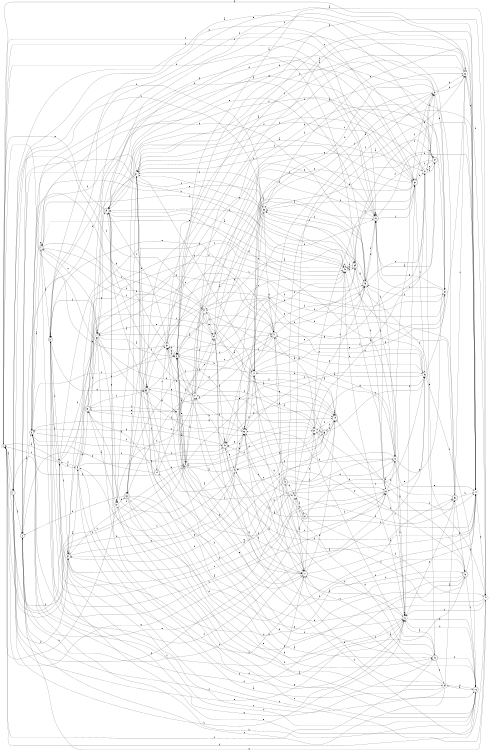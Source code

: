 digraph n47_10 {
__start0 [label="" shape="none"];

rankdir=LR;
size="8,5";

s0 [style="filled", color="black", fillcolor="white" shape="circle", label="0"];
s1 [style="rounded,filled", color="black", fillcolor="white" shape="doublecircle", label="1"];
s2 [style="rounded,filled", color="black", fillcolor="white" shape="doublecircle", label="2"];
s3 [style="rounded,filled", color="black", fillcolor="white" shape="doublecircle", label="3"];
s4 [style="rounded,filled", color="black", fillcolor="white" shape="doublecircle", label="4"];
s5 [style="rounded,filled", color="black", fillcolor="white" shape="doublecircle", label="5"];
s6 [style="filled", color="black", fillcolor="white" shape="circle", label="6"];
s7 [style="filled", color="black", fillcolor="white" shape="circle", label="7"];
s8 [style="filled", color="black", fillcolor="white" shape="circle", label="8"];
s9 [style="filled", color="black", fillcolor="white" shape="circle", label="9"];
s10 [style="filled", color="black", fillcolor="white" shape="circle", label="10"];
s11 [style="filled", color="black", fillcolor="white" shape="circle", label="11"];
s12 [style="filled", color="black", fillcolor="white" shape="circle", label="12"];
s13 [style="filled", color="black", fillcolor="white" shape="circle", label="13"];
s14 [style="rounded,filled", color="black", fillcolor="white" shape="doublecircle", label="14"];
s15 [style="rounded,filled", color="black", fillcolor="white" shape="doublecircle", label="15"];
s16 [style="rounded,filled", color="black", fillcolor="white" shape="doublecircle", label="16"];
s17 [style="rounded,filled", color="black", fillcolor="white" shape="doublecircle", label="17"];
s18 [style="rounded,filled", color="black", fillcolor="white" shape="doublecircle", label="18"];
s19 [style="rounded,filled", color="black", fillcolor="white" shape="doublecircle", label="19"];
s20 [style="filled", color="black", fillcolor="white" shape="circle", label="20"];
s21 [style="filled", color="black", fillcolor="white" shape="circle", label="21"];
s22 [style="rounded,filled", color="black", fillcolor="white" shape="doublecircle", label="22"];
s23 [style="rounded,filled", color="black", fillcolor="white" shape="doublecircle", label="23"];
s24 [style="rounded,filled", color="black", fillcolor="white" shape="doublecircle", label="24"];
s25 [style="filled", color="black", fillcolor="white" shape="circle", label="25"];
s26 [style="filled", color="black", fillcolor="white" shape="circle", label="26"];
s27 [style="filled", color="black", fillcolor="white" shape="circle", label="27"];
s28 [style="filled", color="black", fillcolor="white" shape="circle", label="28"];
s29 [style="rounded,filled", color="black", fillcolor="white" shape="doublecircle", label="29"];
s30 [style="rounded,filled", color="black", fillcolor="white" shape="doublecircle", label="30"];
s31 [style="filled", color="black", fillcolor="white" shape="circle", label="31"];
s32 [style="filled", color="black", fillcolor="white" shape="circle", label="32"];
s33 [style="rounded,filled", color="black", fillcolor="white" shape="doublecircle", label="33"];
s34 [style="filled", color="black", fillcolor="white" shape="circle", label="34"];
s35 [style="rounded,filled", color="black", fillcolor="white" shape="doublecircle", label="35"];
s36 [style="rounded,filled", color="black", fillcolor="white" shape="doublecircle", label="36"];
s37 [style="filled", color="black", fillcolor="white" shape="circle", label="37"];
s38 [style="filled", color="black", fillcolor="white" shape="circle", label="38"];
s39 [style="rounded,filled", color="black", fillcolor="white" shape="doublecircle", label="39"];
s40 [style="filled", color="black", fillcolor="white" shape="circle", label="40"];
s41 [style="filled", color="black", fillcolor="white" shape="circle", label="41"];
s42 [style="rounded,filled", color="black", fillcolor="white" shape="doublecircle", label="42"];
s43 [style="rounded,filled", color="black", fillcolor="white" shape="doublecircle", label="43"];
s44 [style="filled", color="black", fillcolor="white" shape="circle", label="44"];
s45 [style="filled", color="black", fillcolor="white" shape="circle", label="45"];
s46 [style="filled", color="black", fillcolor="white" shape="circle", label="46"];
s47 [style="rounded,filled", color="black", fillcolor="white" shape="doublecircle", label="47"];
s48 [style="rounded,filled", color="black", fillcolor="white" shape="doublecircle", label="48"];
s49 [style="filled", color="black", fillcolor="white" shape="circle", label="49"];
s50 [style="rounded,filled", color="black", fillcolor="white" shape="doublecircle", label="50"];
s51 [style="filled", color="black", fillcolor="white" shape="circle", label="51"];
s52 [style="rounded,filled", color="black", fillcolor="white" shape="doublecircle", label="52"];
s53 [style="rounded,filled", color="black", fillcolor="white" shape="doublecircle", label="53"];
s54 [style="filled", color="black", fillcolor="white" shape="circle", label="54"];
s55 [style="rounded,filled", color="black", fillcolor="white" shape="doublecircle", label="55"];
s56 [style="filled", color="black", fillcolor="white" shape="circle", label="56"];
s57 [style="filled", color="black", fillcolor="white" shape="circle", label="57"];
s0 -> s1 [label="a"];
s0 -> s23 [label="b"];
s0 -> s23 [label="c"];
s0 -> s39 [label="d"];
s0 -> s19 [label="e"];
s0 -> s9 [label="f"];
s0 -> s10 [label="g"];
s1 -> s2 [label="a"];
s1 -> s13 [label="b"];
s1 -> s9 [label="c"];
s1 -> s54 [label="d"];
s1 -> s30 [label="e"];
s1 -> s36 [label="f"];
s1 -> s49 [label="g"];
s2 -> s3 [label="a"];
s2 -> s40 [label="b"];
s2 -> s25 [label="c"];
s2 -> s13 [label="d"];
s2 -> s51 [label="e"];
s2 -> s40 [label="f"];
s2 -> s41 [label="g"];
s3 -> s4 [label="a"];
s3 -> s42 [label="b"];
s3 -> s8 [label="c"];
s3 -> s38 [label="d"];
s3 -> s39 [label="e"];
s3 -> s20 [label="f"];
s3 -> s23 [label="g"];
s4 -> s5 [label="a"];
s4 -> s38 [label="b"];
s4 -> s44 [label="c"];
s4 -> s37 [label="d"];
s4 -> s4 [label="e"];
s4 -> s24 [label="f"];
s4 -> s43 [label="g"];
s5 -> s5 [label="a"];
s5 -> s6 [label="b"];
s5 -> s12 [label="c"];
s5 -> s6 [label="d"];
s5 -> s47 [label="e"];
s5 -> s7 [label="f"];
s5 -> s55 [label="g"];
s6 -> s0 [label="a"];
s6 -> s7 [label="b"];
s6 -> s0 [label="c"];
s6 -> s40 [label="d"];
s6 -> s51 [label="e"];
s6 -> s54 [label="f"];
s6 -> s46 [label="g"];
s7 -> s8 [label="a"];
s7 -> s13 [label="b"];
s7 -> s4 [label="c"];
s7 -> s7 [label="d"];
s7 -> s13 [label="e"];
s7 -> s26 [label="f"];
s7 -> s29 [label="g"];
s8 -> s9 [label="a"];
s8 -> s51 [label="b"];
s8 -> s47 [label="c"];
s8 -> s18 [label="d"];
s8 -> s26 [label="e"];
s8 -> s35 [label="f"];
s8 -> s51 [label="g"];
s9 -> s10 [label="a"];
s9 -> s54 [label="b"];
s9 -> s25 [label="c"];
s9 -> s17 [label="d"];
s9 -> s8 [label="e"];
s9 -> s27 [label="f"];
s9 -> s51 [label="g"];
s10 -> s11 [label="a"];
s10 -> s48 [label="b"];
s10 -> s8 [label="c"];
s10 -> s6 [label="d"];
s10 -> s36 [label="e"];
s10 -> s39 [label="f"];
s10 -> s41 [label="g"];
s11 -> s12 [label="a"];
s11 -> s8 [label="b"];
s11 -> s36 [label="c"];
s11 -> s20 [label="d"];
s11 -> s32 [label="e"];
s11 -> s17 [label="f"];
s11 -> s35 [label="g"];
s12 -> s13 [label="a"];
s12 -> s43 [label="b"];
s12 -> s37 [label="c"];
s12 -> s26 [label="d"];
s12 -> s10 [label="e"];
s12 -> s31 [label="f"];
s12 -> s32 [label="g"];
s13 -> s11 [label="a"];
s13 -> s14 [label="b"];
s13 -> s40 [label="c"];
s13 -> s16 [label="d"];
s13 -> s13 [label="e"];
s13 -> s30 [label="f"];
s13 -> s16 [label="g"];
s14 -> s15 [label="a"];
s14 -> s1 [label="b"];
s14 -> s51 [label="c"];
s14 -> s9 [label="d"];
s14 -> s3 [label="e"];
s14 -> s24 [label="f"];
s14 -> s52 [label="g"];
s15 -> s13 [label="a"];
s15 -> s16 [label="b"];
s15 -> s0 [label="c"];
s15 -> s20 [label="d"];
s15 -> s34 [label="e"];
s15 -> s8 [label="f"];
s15 -> s49 [label="g"];
s16 -> s17 [label="a"];
s16 -> s3 [label="b"];
s16 -> s2 [label="c"];
s16 -> s6 [label="d"];
s16 -> s6 [label="e"];
s16 -> s34 [label="f"];
s16 -> s57 [label="g"];
s17 -> s10 [label="a"];
s17 -> s18 [label="b"];
s17 -> s20 [label="c"];
s17 -> s19 [label="d"];
s17 -> s8 [label="e"];
s17 -> s3 [label="f"];
s17 -> s26 [label="g"];
s18 -> s19 [label="a"];
s18 -> s10 [label="b"];
s18 -> s24 [label="c"];
s18 -> s3 [label="d"];
s18 -> s1 [label="e"];
s18 -> s16 [label="f"];
s18 -> s29 [label="g"];
s19 -> s19 [label="a"];
s19 -> s20 [label="b"];
s19 -> s40 [label="c"];
s19 -> s42 [label="d"];
s19 -> s11 [label="e"];
s19 -> s53 [label="f"];
s19 -> s45 [label="g"];
s20 -> s21 [label="a"];
s20 -> s18 [label="b"];
s20 -> s3 [label="c"];
s20 -> s53 [label="d"];
s20 -> s9 [label="e"];
s20 -> s27 [label="f"];
s20 -> s30 [label="g"];
s21 -> s22 [label="a"];
s21 -> s31 [label="b"];
s21 -> s31 [label="c"];
s21 -> s37 [label="d"];
s21 -> s15 [label="e"];
s21 -> s5 [label="f"];
s21 -> s42 [label="g"];
s22 -> s23 [label="a"];
s22 -> s5 [label="b"];
s22 -> s30 [label="c"];
s22 -> s39 [label="d"];
s22 -> s21 [label="e"];
s22 -> s29 [label="f"];
s22 -> s29 [label="g"];
s23 -> s24 [label="a"];
s23 -> s9 [label="b"];
s23 -> s37 [label="c"];
s23 -> s38 [label="d"];
s23 -> s10 [label="e"];
s23 -> s30 [label="f"];
s23 -> s23 [label="g"];
s24 -> s11 [label="a"];
s24 -> s17 [label="b"];
s24 -> s25 [label="c"];
s24 -> s42 [label="d"];
s24 -> s7 [label="e"];
s24 -> s4 [label="f"];
s24 -> s22 [label="g"];
s25 -> s26 [label="a"];
s25 -> s47 [label="b"];
s25 -> s7 [label="c"];
s25 -> s28 [label="d"];
s25 -> s38 [label="e"];
s25 -> s16 [label="f"];
s25 -> s55 [label="g"];
s26 -> s17 [label="a"];
s26 -> s27 [label="b"];
s26 -> s26 [label="c"];
s26 -> s43 [label="d"];
s26 -> s43 [label="e"];
s26 -> s11 [label="f"];
s26 -> s42 [label="g"];
s27 -> s28 [label="a"];
s27 -> s44 [label="b"];
s27 -> s24 [label="c"];
s27 -> s57 [label="d"];
s27 -> s55 [label="e"];
s27 -> s8 [label="f"];
s27 -> s17 [label="g"];
s28 -> s8 [label="a"];
s28 -> s28 [label="b"];
s28 -> s29 [label="c"];
s28 -> s41 [label="d"];
s28 -> s5 [label="e"];
s28 -> s55 [label="f"];
s28 -> s10 [label="g"];
s29 -> s30 [label="a"];
s29 -> s35 [label="b"];
s29 -> s51 [label="c"];
s29 -> s12 [label="d"];
s29 -> s0 [label="e"];
s29 -> s27 [label="f"];
s29 -> s57 [label="g"];
s30 -> s7 [label="a"];
s30 -> s21 [label="b"];
s30 -> s25 [label="c"];
s30 -> s31 [label="d"];
s30 -> s24 [label="e"];
s30 -> s37 [label="f"];
s30 -> s27 [label="g"];
s31 -> s29 [label="a"];
s31 -> s28 [label="b"];
s31 -> s11 [label="c"];
s31 -> s11 [label="d"];
s31 -> s32 [label="e"];
s31 -> s37 [label="f"];
s31 -> s28 [label="g"];
s32 -> s1 [label="a"];
s32 -> s33 [label="b"];
s32 -> s23 [label="c"];
s32 -> s43 [label="d"];
s32 -> s33 [label="e"];
s32 -> s47 [label="f"];
s32 -> s23 [label="g"];
s33 -> s16 [label="a"];
s33 -> s34 [label="b"];
s33 -> s37 [label="c"];
s33 -> s2 [label="d"];
s33 -> s13 [label="e"];
s33 -> s17 [label="f"];
s33 -> s18 [label="g"];
s34 -> s35 [label="a"];
s34 -> s16 [label="b"];
s34 -> s54 [label="c"];
s34 -> s0 [label="d"];
s34 -> s26 [label="e"];
s34 -> s17 [label="f"];
s34 -> s5 [label="g"];
s35 -> s20 [label="a"];
s35 -> s10 [label="b"];
s35 -> s28 [label="c"];
s35 -> s8 [label="d"];
s35 -> s13 [label="e"];
s35 -> s36 [label="f"];
s35 -> s18 [label="g"];
s36 -> s8 [label="a"];
s36 -> s2 [label="b"];
s36 -> s37 [label="c"];
s36 -> s44 [label="d"];
s36 -> s22 [label="e"];
s36 -> s30 [label="f"];
s36 -> s47 [label="g"];
s37 -> s21 [label="a"];
s37 -> s38 [label="b"];
s37 -> s28 [label="c"];
s37 -> s5 [label="d"];
s37 -> s55 [label="e"];
s37 -> s11 [label="f"];
s37 -> s15 [label="g"];
s38 -> s5 [label="a"];
s38 -> s39 [label="b"];
s38 -> s5 [label="c"];
s38 -> s13 [label="d"];
s38 -> s12 [label="e"];
s38 -> s10 [label="f"];
s38 -> s40 [label="g"];
s39 -> s40 [label="a"];
s39 -> s29 [label="b"];
s39 -> s36 [label="c"];
s39 -> s41 [label="d"];
s39 -> s40 [label="e"];
s39 -> s54 [label="f"];
s39 -> s43 [label="g"];
s40 -> s29 [label="a"];
s40 -> s39 [label="b"];
s40 -> s37 [label="c"];
s40 -> s40 [label="d"];
s40 -> s4 [label="e"];
s40 -> s26 [label="f"];
s40 -> s4 [label="g"];
s41 -> s8 [label="a"];
s41 -> s42 [label="b"];
s41 -> s46 [label="c"];
s41 -> s13 [label="d"];
s41 -> s55 [label="e"];
s41 -> s47 [label="f"];
s41 -> s8 [label="g"];
s42 -> s42 [label="a"];
s42 -> s27 [label="b"];
s42 -> s38 [label="c"];
s42 -> s43 [label="d"];
s42 -> s45 [label="e"];
s42 -> s2 [label="f"];
s42 -> s3 [label="g"];
s43 -> s44 [label="a"];
s43 -> s36 [label="b"];
s43 -> s21 [label="c"];
s43 -> s23 [label="d"];
s43 -> s23 [label="e"];
s43 -> s3 [label="f"];
s43 -> s13 [label="g"];
s44 -> s8 [label="a"];
s44 -> s23 [label="b"];
s44 -> s12 [label="c"];
s44 -> s1 [label="d"];
s44 -> s24 [label="e"];
s44 -> s19 [label="f"];
s44 -> s3 [label="g"];
s45 -> s9 [label="a"];
s45 -> s23 [label="b"];
s45 -> s0 [label="c"];
s45 -> s17 [label="d"];
s45 -> s26 [label="e"];
s45 -> s46 [label="f"];
s45 -> s26 [label="g"];
s46 -> s15 [label="a"];
s46 -> s13 [label="b"];
s46 -> s47 [label="c"];
s46 -> s47 [label="d"];
s46 -> s42 [label="e"];
s46 -> s6 [label="f"];
s46 -> s52 [label="g"];
s47 -> s20 [label="a"];
s47 -> s31 [label="b"];
s47 -> s7 [label="c"];
s47 -> s33 [label="d"];
s47 -> s48 [label="e"];
s47 -> s39 [label="f"];
s47 -> s33 [label="g"];
s48 -> s28 [label="a"];
s48 -> s49 [label="b"];
s48 -> s51 [label="c"];
s48 -> s13 [label="d"];
s48 -> s12 [label="e"];
s48 -> s19 [label="f"];
s48 -> s0 [label="g"];
s49 -> s17 [label="a"];
s49 -> s50 [label="b"];
s49 -> s42 [label="c"];
s49 -> s35 [label="d"];
s49 -> s43 [label="e"];
s49 -> s31 [label="f"];
s49 -> s25 [label="g"];
s50 -> s45 [label="a"];
s50 -> s38 [label="b"];
s50 -> s49 [label="c"];
s50 -> s12 [label="d"];
s50 -> s2 [label="e"];
s50 -> s41 [label="f"];
s50 -> s26 [label="g"];
s51 -> s43 [label="a"];
s51 -> s32 [label="b"];
s51 -> s47 [label="c"];
s51 -> s8 [label="d"];
s51 -> s29 [label="e"];
s51 -> s10 [label="f"];
s51 -> s32 [label="g"];
s52 -> s53 [label="a"];
s52 -> s7 [label="b"];
s52 -> s40 [label="c"];
s52 -> s30 [label="d"];
s52 -> s23 [label="e"];
s52 -> s55 [label="f"];
s52 -> s19 [label="g"];
s53 -> s44 [label="a"];
s53 -> s19 [label="b"];
s53 -> s25 [label="c"];
s53 -> s54 [label="d"];
s53 -> s45 [label="e"];
s53 -> s51 [label="f"];
s53 -> s54 [label="g"];
s54 -> s46 [label="a"];
s54 -> s22 [label="b"];
s54 -> s45 [label="c"];
s54 -> s54 [label="d"];
s54 -> s10 [label="e"];
s54 -> s2 [label="f"];
s54 -> s25 [label="g"];
s55 -> s29 [label="a"];
s55 -> s47 [label="b"];
s55 -> s14 [label="c"];
s55 -> s56 [label="d"];
s55 -> s19 [label="e"];
s55 -> s55 [label="f"];
s55 -> s49 [label="g"];
s56 -> s9 [label="a"];
s56 -> s43 [label="b"];
s56 -> s40 [label="c"];
s56 -> s20 [label="d"];
s56 -> s52 [label="e"];
s56 -> s52 [label="f"];
s56 -> s19 [label="g"];
s57 -> s52 [label="a"];
s57 -> s0 [label="b"];
s57 -> s16 [label="c"];
s57 -> s17 [label="d"];
s57 -> s33 [label="e"];
s57 -> s30 [label="f"];
s57 -> s57 [label="g"];

}